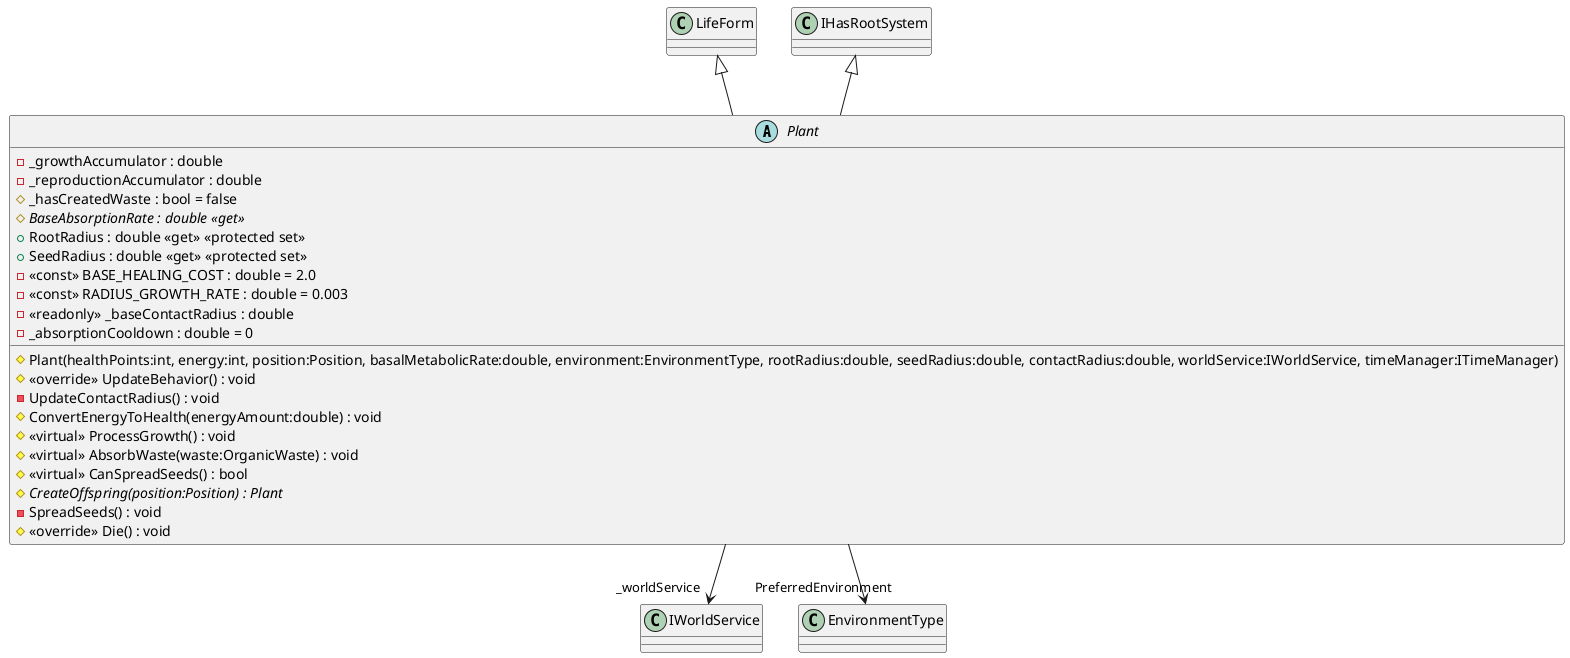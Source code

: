 @startuml
abstract class Plant {
    - _growthAccumulator : double
    - _reproductionAccumulator : double
    # _hasCreatedWaste : bool = false
    # {abstract} BaseAbsorptionRate : double <<get>>
    + RootRadius : double <<get>> <<protected set>>
    + SeedRadius : double <<get>> <<protected set>>
    - <<const>> BASE_HEALING_COST : double = 2.0
    - <<const>> RADIUS_GROWTH_RATE : double = 0.003
    - <<readonly>> _baseContactRadius : double
    # Plant(healthPoints:int, energy:int, position:Position, basalMetabolicRate:double, environment:EnvironmentType, rootRadius:double, seedRadius:double, contactRadius:double, worldService:IWorldService, timeManager:ITimeManager)
    - _absorptionCooldown : double = 0
    # <<override>> UpdateBehavior() : void
    - UpdateContactRadius() : void
    # ConvertEnergyToHealth(energyAmount:double) : void
    # <<virtual>> ProcessGrowth() : void
    # <<virtual>> AbsorbWaste(waste:OrganicWaste) : void
    # <<virtual>> CanSpreadSeeds() : bool
    # {abstract} CreateOffspring(position:Position) : Plant
    - SpreadSeeds() : void
    # <<override>> Die() : void
}
LifeForm <|-- Plant
IHasRootSystem <|-- Plant
Plant --> "_worldService" IWorldService
Plant --> "PreferredEnvironment" EnvironmentType
@enduml
